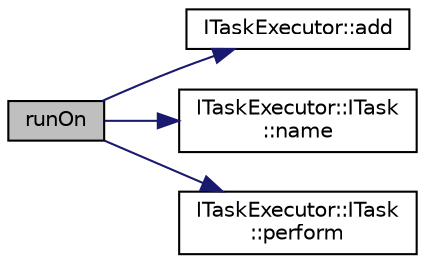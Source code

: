 digraph "runOn"
{
 // LATEX_PDF_SIZE
  edge [fontname="Helvetica",fontsize="10",labelfontname="Helvetica",labelfontsize="10"];
  node [fontname="Helvetica",fontsize="10",shape=record];
  rankdir="LR";
  Node1 [label="runOn",height=0.2,width=0.4,color="black", fillcolor="grey75", style="filled", fontcolor="black",tooltip=" "];
  Node1 -> Node2 [color="midnightblue",fontsize="10",style="solid",fontname="Helvetica"];
  Node2 [label="ITaskExecutor::add",height=0.2,width=0.4,color="black", fillcolor="white", style="filled",URL="$struct_i_task_executor.html#a52c27a801ca71679f9a8e3dc9c173734",tooltip=" "];
  Node1 -> Node3 [color="midnightblue",fontsize="10",style="solid",fontname="Helvetica"];
  Node3 [label="ITaskExecutor::ITask\l::name",height=0.2,width=0.4,color="black", fillcolor="white", style="filled",URL="$struct_i_task_executor_1_1_i_task.html#a2987ef73b8c302c70f458af0fff9332b",tooltip=" "];
  Node1 -> Node4 [color="midnightblue",fontsize="10",style="solid",fontname="Helvetica"];
  Node4 [label="ITaskExecutor::ITask\l::perform",height=0.2,width=0.4,color="black", fillcolor="white", style="filled",URL="$struct_i_task_executor_1_1_i_task.html#a07455f09ba83a0f95a08b58182c198c9",tooltip="perform job"];
}
